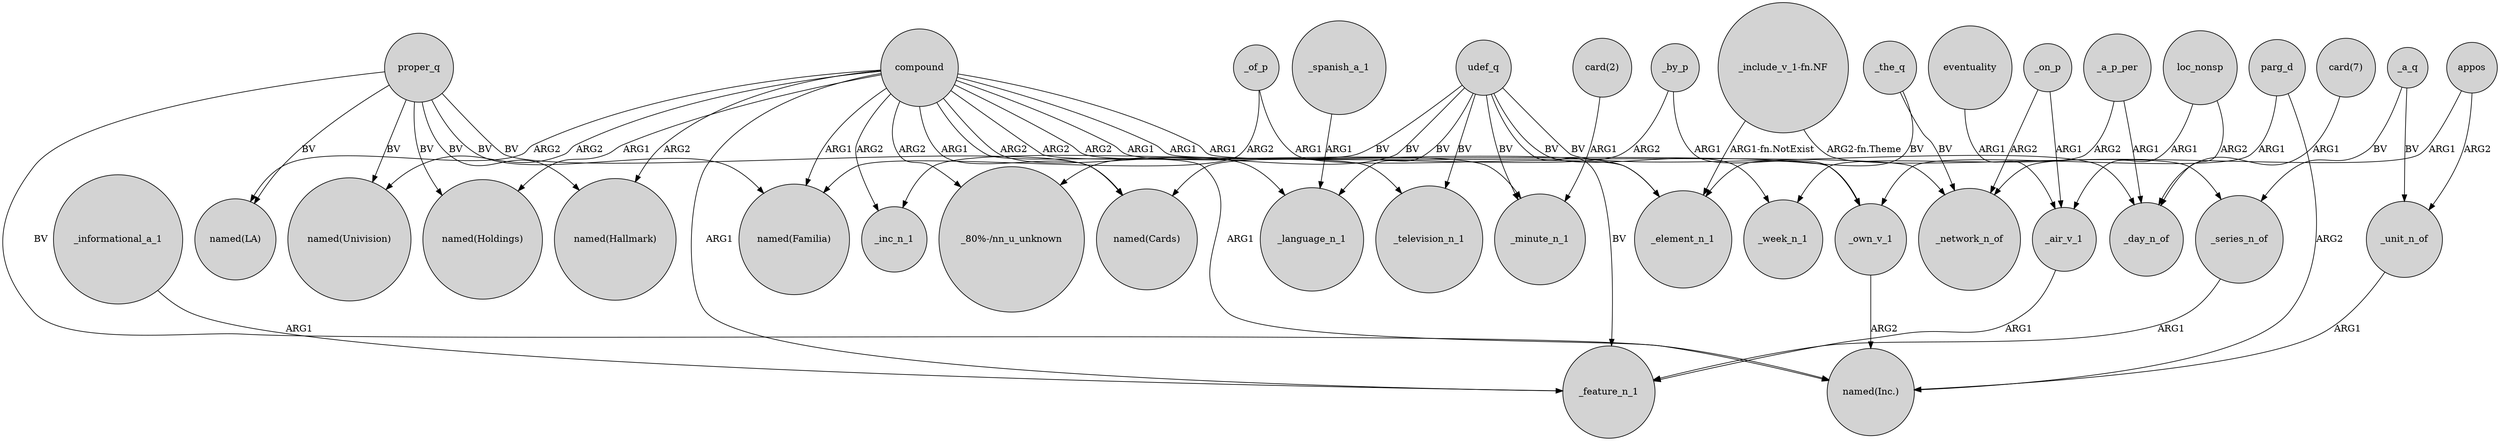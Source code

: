 digraph {
	node [shape=circle style=filled]
	proper_q -> "named(Inc.)" [label=BV]
	compound -> _language_n_1 [label=ARG2]
	_informational_a_1 -> _feature_n_1 [label=ARG1]
	_of_p -> "named(Familia)" [label=ARG2]
	compound -> _element_n_1 [label=ARG1]
	_series_n_of -> _feature_n_1 [label=ARG1]
	proper_q -> "named(LA)" [label=BV]
	udef_q -> _television_n_1 [label=BV]
	compound -> "named(LA)" [label=ARG2]
	proper_q -> "named(Holdings)" [label=BV]
	parg_d -> _own_v_1 [label=ARG1]
	_air_v_1 -> _feature_n_1 [label=ARG1]
	compound -> "named(Hallmark)" [label=ARG2]
	compound -> "named(Familia)" [label=ARG1]
	appos -> _unit_n_of [label=ARG2]
	proper_q -> "named(Cards)" [label=BV]
	udef_q -> _feature_n_1 [label=BV]
	appos -> _network_n_of [label=ARG1]
	eventuality -> _air_v_1 [label=ARG1]
	"card(7)" -> _day_n_of [label=ARG1]
	udef_q -> _day_n_of [label=BV]
	parg_d -> "named(Inc.)" [label=ARG2]
	compound -> _own_v_1 [label=ARG1]
	loc_nonsp -> _air_v_1 [label=ARG1]
	_a_p_per -> _day_n_of [label=ARG1]
	udef_q -> _language_n_1 [label=BV]
	"_include_v_1-fn.NF" -> _series_n_of [label="ARG2-fn.Theme"]
	_on_p -> _air_v_1 [label=ARG1]
	_by_p -> "named(Cards)" [label=ARG2]
	_the_q -> _network_n_of [label=BV]
	udef_q -> _week_n_1 [label=BV]
	_own_v_1 -> "named(Inc.)" [label=ARG2]
	_a_q -> _series_n_of [label=BV]
	_a_q -> _unit_n_of [label=BV]
	compound -> _feature_n_1 [label=ARG1]
	proper_q -> "named(Hallmark)" [label=BV]
	compound -> "_80%-/nn_u_unknown" [label=ARG2]
	_of_p -> _element_n_1 [label=ARG1]
	udef_q -> "_80%-/nn_u_unknown" [label=BV]
	proper_q -> "named(Familia)" [label=BV]
	loc_nonsp -> _day_n_of [label=ARG2]
	_by_p -> _own_v_1 [label=ARG1]
	compound -> _minute_n_1 [label=ARG2]
	_on_p -> _network_n_of [label=ARG2]
	compound -> "named(Univision)" [label=ARG2]
	_unit_n_of -> "named(Inc.)" [label=ARG1]
	proper_q -> "named(Univision)" [label=BV]
	"card(2)" -> _minute_n_1 [label=ARG1]
	compound -> "named(Cards)" [label=ARG1]
	_spanish_a_1 -> _language_n_1 [label=ARG1]
	compound -> _network_n_of [label=ARG1]
	udef_q -> _inc_n_1 [label=BV]
	compound -> _inc_n_1 [label=ARG2]
	"_include_v_1-fn.NF" -> _element_n_1 [label="ARG1-fn.NotExist"]
	_the_q -> _element_n_1 [label=BV]
	_a_p_per -> _week_n_1 [label=ARG2]
	compound -> _television_n_1 [label=ARG2]
	compound -> "named(Inc.)" [label=ARG1]
	compound -> "named(Holdings)" [label=ARG1]
	udef_q -> _minute_n_1 [label=BV]
}
